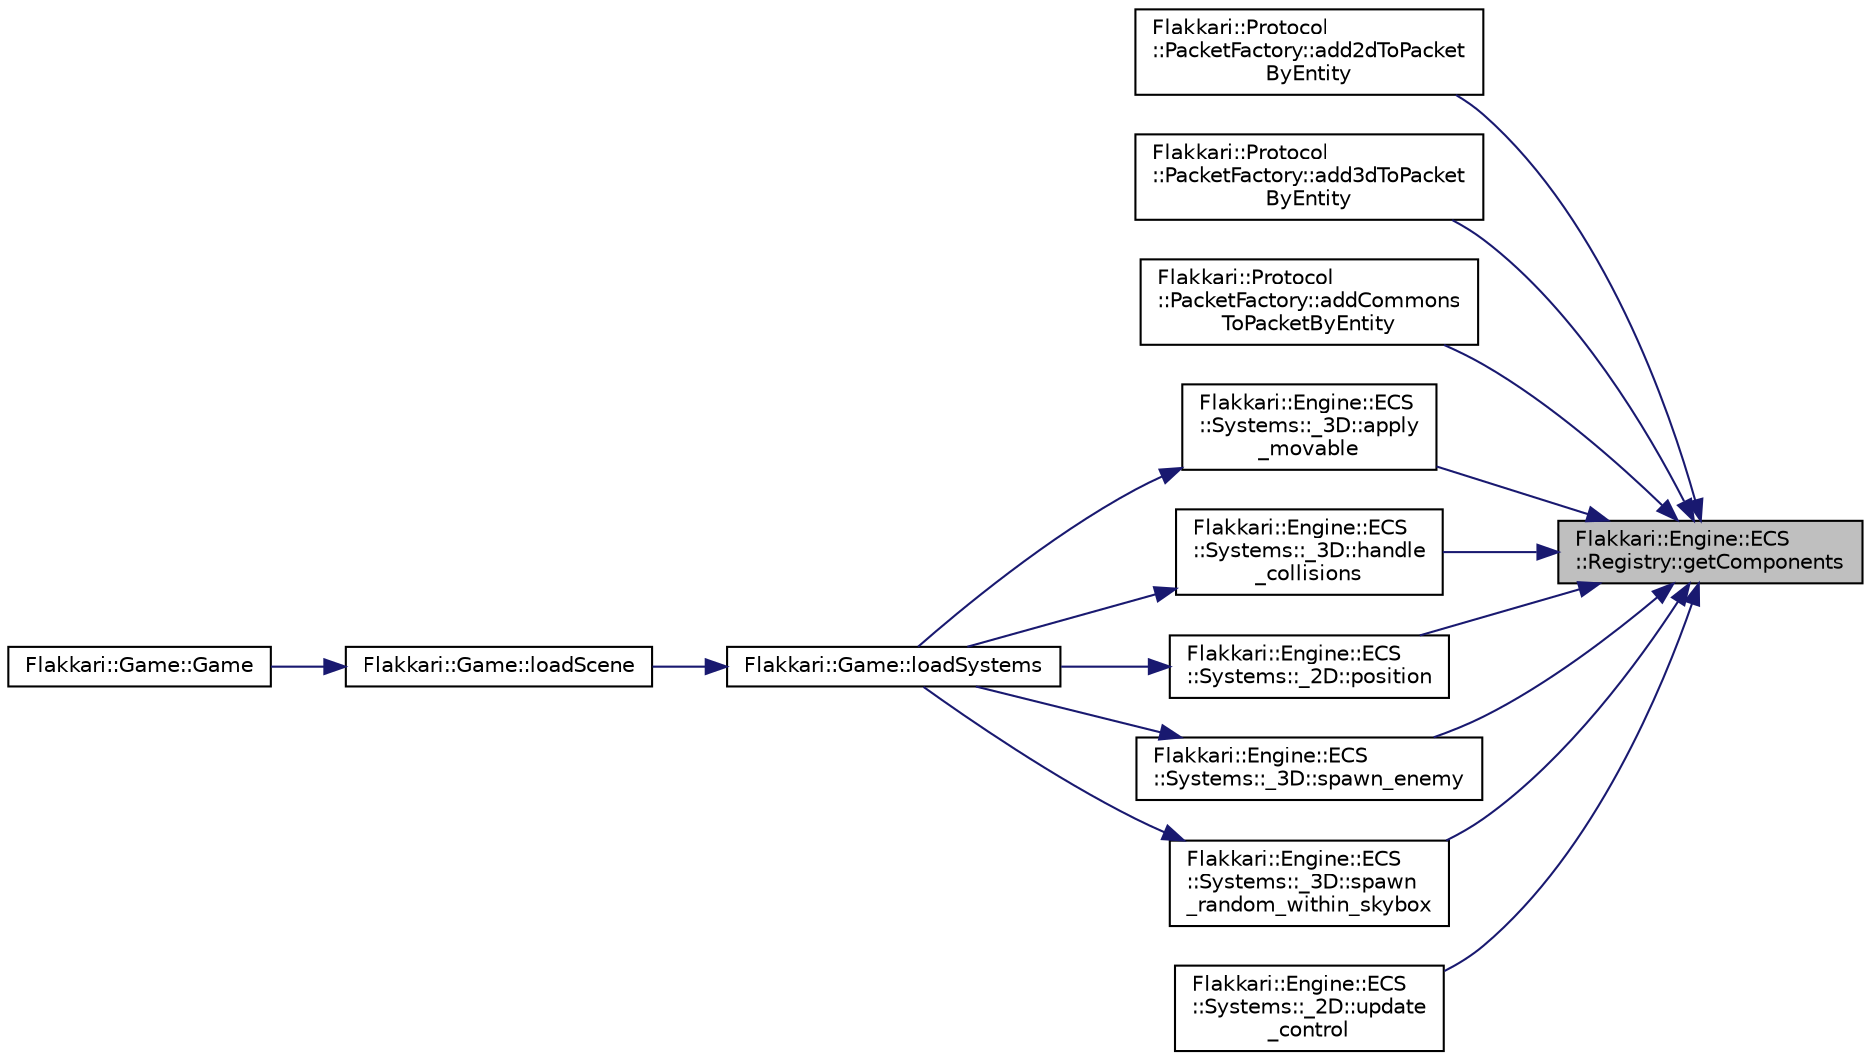 digraph "Flakkari::Engine::ECS::Registry::getComponents"
{
 // LATEX_PDF_SIZE
  edge [fontname="Helvetica",fontsize="10",labelfontname="Helvetica",labelfontsize="10"];
  node [fontname="Helvetica",fontsize="10",shape=record];
  rankdir="RL";
  Node1 [label="Flakkari::Engine::ECS\l::Registry::getComponents",height=0.2,width=0.4,color="black", fillcolor="grey75", style="filled", fontcolor="black",tooltip="Get the Components object from the registry."];
  Node1 -> Node2 [dir="back",color="midnightblue",fontsize="10",style="solid",fontname="Helvetica"];
  Node2 [label="Flakkari::Protocol\l::PacketFactory::add2dToPacket\lByEntity",height=0.2,width=0.4,color="black", fillcolor="white", style="filled",URL="$d7/d06/classFlakkari_1_1Protocol_1_1PacketFactory.html#aa31054ac0397e1a5cc48aa0575a5829b",tooltip="Add all the 2D components of an entity to a packet."];
  Node1 -> Node3 [dir="back",color="midnightblue",fontsize="10",style="solid",fontname="Helvetica"];
  Node3 [label="Flakkari::Protocol\l::PacketFactory::add3dToPacket\lByEntity",height=0.2,width=0.4,color="black", fillcolor="white", style="filled",URL="$d7/d06/classFlakkari_1_1Protocol_1_1PacketFactory.html#af49e112c75b43110b290d62e477b8e50",tooltip="Add all the 3D components of an entity to a packet."];
  Node1 -> Node4 [dir="back",color="midnightblue",fontsize="10",style="solid",fontname="Helvetica"];
  Node4 [label="Flakkari::Protocol\l::PacketFactory::addCommons\lToPacketByEntity",height=0.2,width=0.4,color="black", fillcolor="white", style="filled",URL="$d7/d06/classFlakkari_1_1Protocol_1_1PacketFactory.html#a71d2120c5f43ac18d50b40662f4e6965",tooltip="Add all the commons components of an entity to a packet."];
  Node1 -> Node5 [dir="back",color="midnightblue",fontsize="10",style="solid",fontname="Helvetica"];
  Node5 [label="Flakkari::Engine::ECS\l::Systems::_3D::apply\l_movable",height=0.2,width=0.4,color="black", fillcolor="white", style="filled",URL="$dd/d08/namespaceFlakkari_1_1Engine_1_1ECS_1_1Systems_1_1__3D.html#a9448286ff070a8d4c6a778deec46cff1",tooltip="Updates the position of all entities with a Transform and a Movable component based on their velocity..."];
  Node5 -> Node6 [dir="back",color="midnightblue",fontsize="10",style="solid",fontname="Helvetica"];
  Node6 [label="Flakkari::Game::loadSystems",height=0.2,width=0.4,color="black", fillcolor="white", style="filled",URL="$dd/ddd/classFlakkari_1_1Game.html#a58785188e8d0be4a493f1a03724b427f",tooltip="Add all the systems of the game to the registry."];
  Node6 -> Node7 [dir="back",color="midnightblue",fontsize="10",style="solid",fontname="Helvetica"];
  Node7 [label="Flakkari::Game::loadScene",height=0.2,width=0.4,color="black", fillcolor="white", style="filled",URL="$dd/ddd/classFlakkari_1_1Game.html#a7a922284fb3aadc37fcac64724508db0",tooltip="Load a scene from the game."];
  Node7 -> Node8 [dir="back",color="midnightblue",fontsize="10",style="solid",fontname="Helvetica"];
  Node8 [label="Flakkari::Game::Game",height=0.2,width=0.4,color="black", fillcolor="white", style="filled",URL="$dd/ddd/classFlakkari_1_1Game.html#af903c4e86315c6c0f3e339476c7e155c",tooltip="Construct a new Game object and load the config file of the game."];
  Node1 -> Node9 [dir="back",color="midnightblue",fontsize="10",style="solid",fontname="Helvetica"];
  Node9 [label="Flakkari::Engine::ECS\l::Systems::_3D::handle\l_collisions",height=0.2,width=0.4,color="black", fillcolor="white", style="filled",URL="$dd/d08/namespaceFlakkari_1_1Engine_1_1ECS_1_1Systems_1_1__3D.html#a4d574733d5ff89325e8664dd162a427b",tooltip="Handles collisions between entities."];
  Node9 -> Node6 [dir="back",color="midnightblue",fontsize="10",style="solid",fontname="Helvetica"];
  Node1 -> Node10 [dir="back",color="midnightblue",fontsize="10",style="solid",fontname="Helvetica"];
  Node10 [label="Flakkari::Engine::ECS\l::Systems::_2D::position",height=0.2,width=0.4,color="black", fillcolor="white", style="filled",URL="$d9/d92/namespaceFlakkari_1_1Engine_1_1ECS_1_1Systems_1_1__2D.html#aab7adbed4293a12c180840bde1569d88",tooltip="Updates the position of all entities with a Position and a Movable component based on their velocity."];
  Node10 -> Node6 [dir="back",color="midnightblue",fontsize="10",style="solid",fontname="Helvetica"];
  Node1 -> Node11 [dir="back",color="midnightblue",fontsize="10",style="solid",fontname="Helvetica"];
  Node11 [label="Flakkari::Engine::ECS\l::Systems::_3D::spawn_enemy",height=0.2,width=0.4,color="black", fillcolor="white", style="filled",URL="$dd/d08/namespaceFlakkari_1_1Engine_1_1ECS_1_1Systems_1_1__3D.html#a469bd905b212e65cefca8711b241f320",tooltip="Spawns an enemy entity."];
  Node11 -> Node6 [dir="back",color="midnightblue",fontsize="10",style="solid",fontname="Helvetica"];
  Node1 -> Node12 [dir="back",color="midnightblue",fontsize="10",style="solid",fontname="Helvetica"];
  Node12 [label="Flakkari::Engine::ECS\l::Systems::_3D::spawn\l_random_within_skybox",height=0.2,width=0.4,color="black", fillcolor="white", style="filled",URL="$dd/d08/namespaceFlakkari_1_1Engine_1_1ECS_1_1Systems_1_1__3D.html#ac4beb66936d9eaf1b8b9d26e5b77fb6d",tooltip="Spawns a random entity within a skybox."];
  Node12 -> Node6 [dir="back",color="midnightblue",fontsize="10",style="solid",fontname="Helvetica"];
  Node1 -> Node13 [dir="back",color="midnightblue",fontsize="10",style="solid",fontname="Helvetica"];
  Node13 [label="Flakkari::Engine::ECS\l::Systems::_2D::update\l_control",height=0.2,width=0.4,color="black", fillcolor="white", style="filled",URL="$d9/d92/namespaceFlakkari_1_1Engine_1_1ECS_1_1Systems_1_1__2D.html#a618f477ddb7d9ec7688c7c7d39f34a85",tooltip=" "];
}
